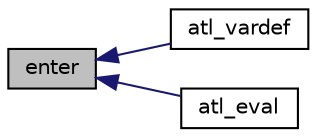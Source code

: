 digraph "enter"
{
  edge [fontname="Helvetica",fontsize="10",labelfontname="Helvetica",labelfontsize="10"];
  node [fontname="Helvetica",fontsize="10",shape=record];
  rankdir="LR";
  Node105 [label="enter",height=0.2,width=0.4,color="black", fillcolor="grey75", style="filled", fontcolor="black"];
  Node105 -> Node106 [dir="back",color="midnightblue",fontsize="10",style="solid",fontname="Helvetica"];
  Node106 [label="atl_vardef",height=0.2,width=0.4,color="black", fillcolor="white", style="filled",URL="$FreeRTOS_2atlast_8c.html#aa78faa0069035a9b5a7aac9d02210df0"];
  Node105 -> Node107 [dir="back",color="midnightblue",fontsize="10",style="solid",fontname="Helvetica"];
  Node107 [label="atl_eval",height=0.2,width=0.4,color="black", fillcolor="white", style="filled",URL="$FreeRTOS_2atlast_8c.html#a45d749d6527e7183b11e7c928bf763e5"];
}
